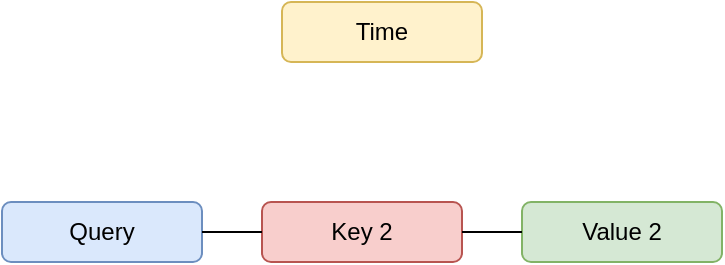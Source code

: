 <mxfile version="27.0.6">
  <diagram name="第 1 页" id="oct7XypoBCwfHtbrUegE">
    <mxGraphModel dx="635" dy="778" grid="1" gridSize="10" guides="1" tooltips="1" connect="1" arrows="1" fold="1" page="1" pageScale="1" pageWidth="827" pageHeight="1169" math="0" shadow="0">
      <root>
        <mxCell id="0" />
        <mxCell id="1" parent="0" />
        <mxCell id="7PfDcYAJkilFknYiGvMv-1" value="Value 2" style="rounded=1;whiteSpace=wrap;html=1;rotation=0;fillColor=#d5e8d4;strokeColor=#82b366;" vertex="1" parent="1">
          <mxGeometry x="460" y="270" width="100" height="30" as="geometry" />
        </mxCell>
        <mxCell id="7PfDcYAJkilFknYiGvMv-2" value="Key 2" style="rounded=1;whiteSpace=wrap;html=1;rotation=0;fillColor=#f8cecc;strokeColor=#b85450;" vertex="1" parent="1">
          <mxGeometry x="330" y="270" width="100" height="30" as="geometry" />
        </mxCell>
        <mxCell id="7PfDcYAJkilFknYiGvMv-3" style="rounded=0;orthogonalLoop=1;jettySize=auto;html=1;endArrow=none;startFill=0;exitX=1;exitY=0.5;exitDx=0;exitDy=0;entryX=0;entryY=0.5;entryDx=0;entryDy=0;" edge="1" parent="1" source="7PfDcYAJkilFknYiGvMv-2" target="7PfDcYAJkilFknYiGvMv-1">
          <mxGeometry relative="1" as="geometry">
            <mxPoint x="440" y="258" as="sourcePoint" />
            <mxPoint x="468" y="240" as="targetPoint" />
          </mxGeometry>
        </mxCell>
        <mxCell id="7PfDcYAJkilFknYiGvMv-4" value="Query" style="rounded=1;whiteSpace=wrap;html=1;rotation=0;fillColor=#dae8fc;strokeColor=#6c8ebf;" vertex="1" parent="1">
          <mxGeometry x="200" y="270" width="100" height="30" as="geometry" />
        </mxCell>
        <mxCell id="7PfDcYAJkilFknYiGvMv-5" style="rounded=0;orthogonalLoop=1;jettySize=auto;html=1;endArrow=none;startFill=0;exitX=1;exitY=0.5;exitDx=0;exitDy=0;entryX=0;entryY=0.5;entryDx=0;entryDy=0;" edge="1" parent="1" source="7PfDcYAJkilFknYiGvMv-4" target="7PfDcYAJkilFknYiGvMv-2">
          <mxGeometry relative="1" as="geometry">
            <mxPoint x="340" y="250" as="sourcePoint" />
            <mxPoint x="370" y="230" as="targetPoint" />
          </mxGeometry>
        </mxCell>
        <mxCell id="7PfDcYAJkilFknYiGvMv-6" value="Time" style="rounded=1;whiteSpace=wrap;html=1;rotation=0;fillColor=#fff2cc;strokeColor=#d6b656;" vertex="1" parent="1">
          <mxGeometry x="340" y="170" width="100" height="30" as="geometry" />
        </mxCell>
      </root>
    </mxGraphModel>
  </diagram>
</mxfile>
